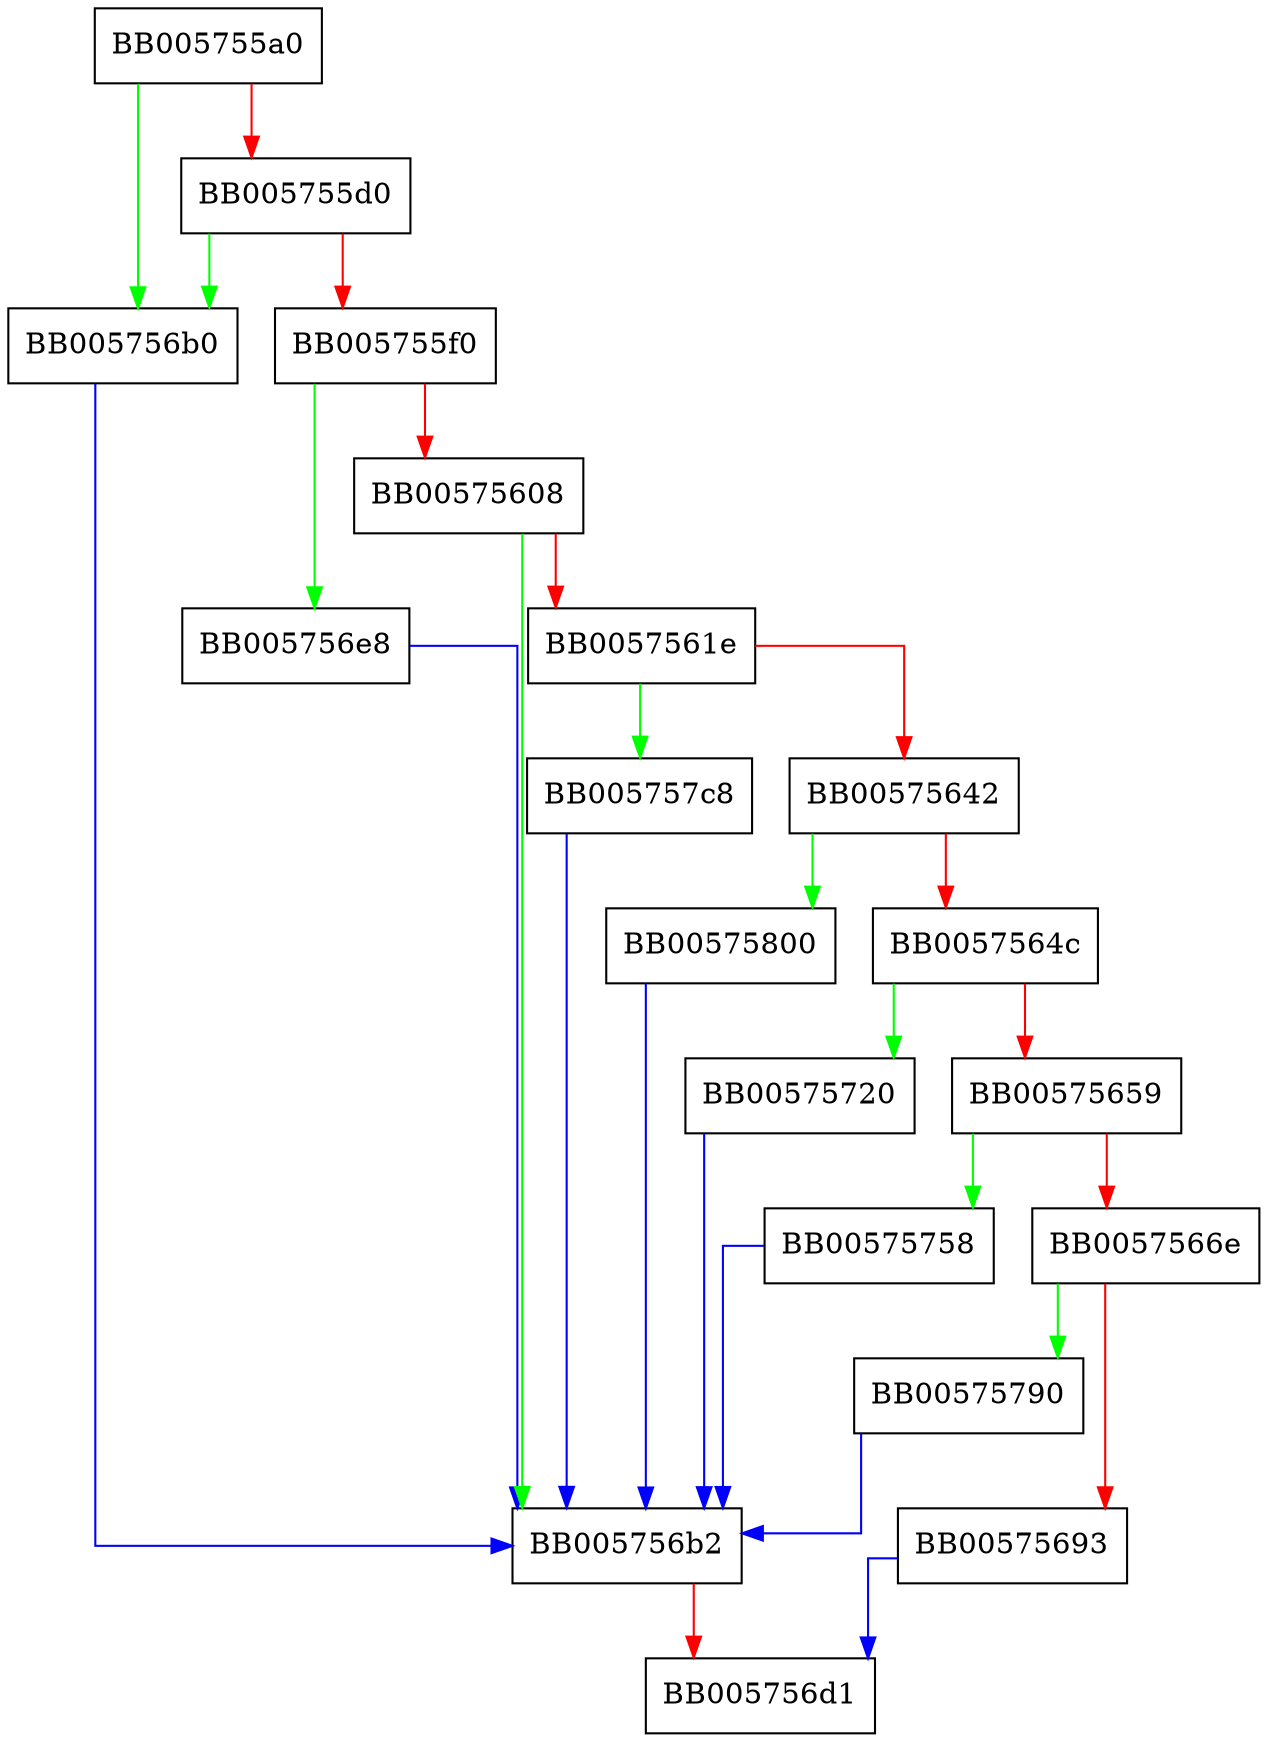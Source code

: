 digraph OSSL_CRMF_pbmp_new {
  node [shape="box"];
  graph [splines=ortho];
  BB005755a0 -> BB005756b0 [color="green"];
  BB005755a0 -> BB005755d0 [color="red"];
  BB005755d0 -> BB005756b0 [color="green"];
  BB005755d0 -> BB005755f0 [color="red"];
  BB005755f0 -> BB005756e8 [color="green"];
  BB005755f0 -> BB00575608 [color="red"];
  BB00575608 -> BB005756b2 [color="green"];
  BB00575608 -> BB0057561e [color="red"];
  BB0057561e -> BB005757c8 [color="green"];
  BB0057561e -> BB00575642 [color="red"];
  BB00575642 -> BB00575800 [color="green"];
  BB00575642 -> BB0057564c [color="red"];
  BB0057564c -> BB00575720 [color="green"];
  BB0057564c -> BB00575659 [color="red"];
  BB00575659 -> BB00575758 [color="green"];
  BB00575659 -> BB0057566e [color="red"];
  BB0057566e -> BB00575790 [color="green"];
  BB0057566e -> BB00575693 [color="red"];
  BB00575693 -> BB005756d1 [color="blue"];
  BB005756b0 -> BB005756b2 [color="blue"];
  BB005756b2 -> BB005756d1 [color="red"];
  BB005756e8 -> BB005756b2 [color="blue"];
  BB00575720 -> BB005756b2 [color="blue"];
  BB00575758 -> BB005756b2 [color="blue"];
  BB00575790 -> BB005756b2 [color="blue"];
  BB005757c8 -> BB005756b2 [color="blue"];
  BB00575800 -> BB005756b2 [color="blue"];
}